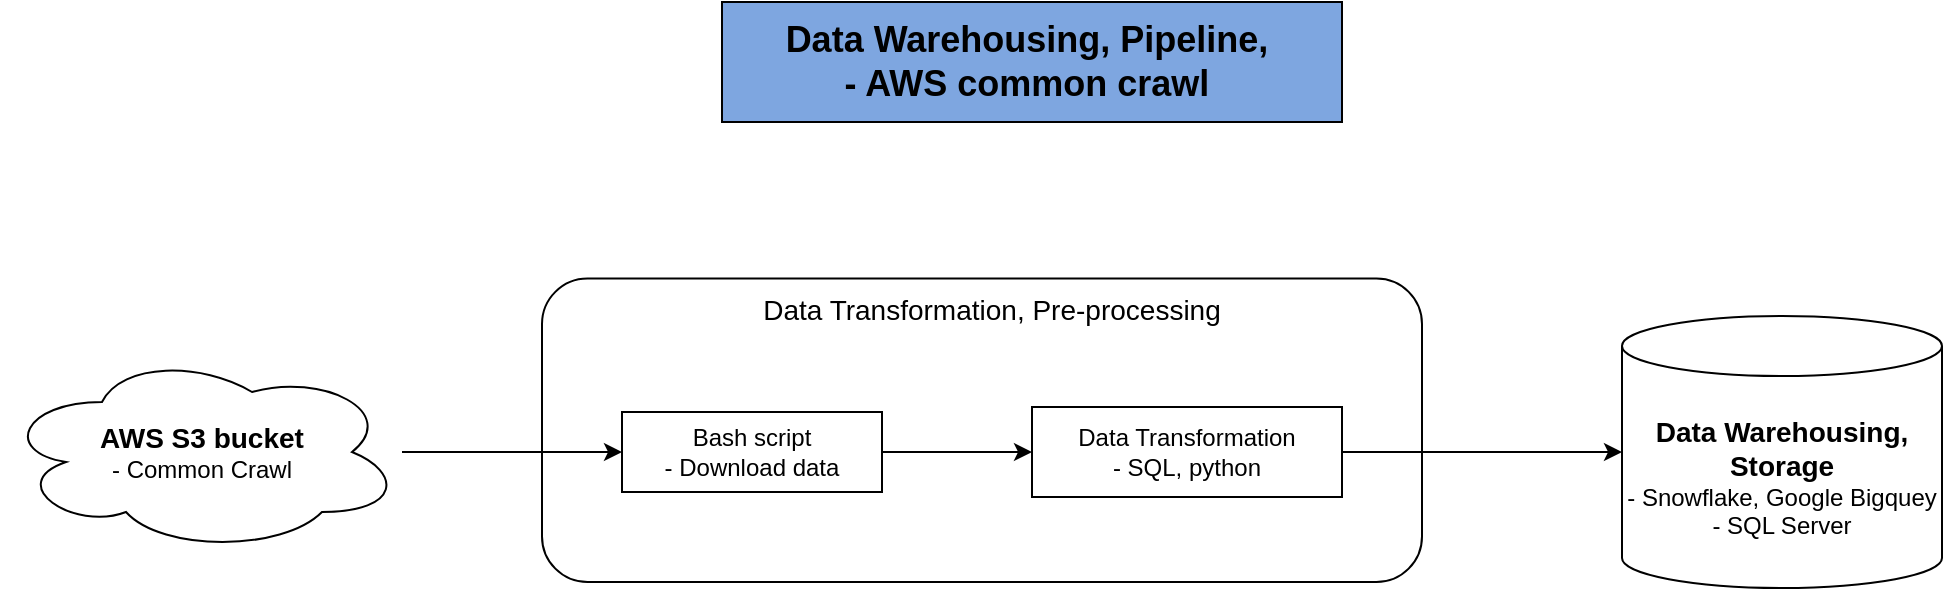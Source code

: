 <mxfile version="21.6.5" type="device">
  <diagram name="Page-1" id="lOu-u3-HYqbauGIMu6xS">
    <mxGraphModel dx="1955" dy="519" grid="1" gridSize="10" guides="1" tooltips="1" connect="1" arrows="1" fold="1" page="1" pageScale="1" pageWidth="850" pageHeight="1100" math="0" shadow="0">
      <root>
        <mxCell id="0" />
        <mxCell id="1" parent="0" />
        <mxCell id="ux6at8dUUoqEeNVLKQMM-10" value="" style="rounded=1;whiteSpace=wrap;html=1;" vertex="1" parent="1">
          <mxGeometry x="180" y="158.25" width="440" height="151.75" as="geometry" />
        </mxCell>
        <mxCell id="ux6at8dUUoqEeNVLKQMM-1" value="&lt;b&gt;&lt;font style=&quot;font-size: 18px;&quot;&gt;Data Warehousing, Pipeline,&amp;nbsp;&lt;br&gt;- AWS &lt;font style=&quot;&quot;&gt;common&lt;/font&gt; crawl&amp;nbsp;&lt;/font&gt;&lt;/b&gt;" style="rounded=0;whiteSpace=wrap;html=1;fillColor=#7EA6E0;" vertex="1" parent="1">
          <mxGeometry x="270" y="20" width="310" height="60" as="geometry" />
        </mxCell>
        <mxCell id="ux6at8dUUoqEeNVLKQMM-4" style="edgeStyle=orthogonalEdgeStyle;rounded=0;orthogonalLoop=1;jettySize=auto;html=1;entryX=0;entryY=0.5;entryDx=0;entryDy=0;" edge="1" parent="1" source="ux6at8dUUoqEeNVLKQMM-2" target="ux6at8dUUoqEeNVLKQMM-3">
          <mxGeometry relative="1" as="geometry" />
        </mxCell>
        <mxCell id="ux6at8dUUoqEeNVLKQMM-2" value="&lt;font style=&quot;font-size: 14px;&quot;&gt;&lt;b&gt;AWS S3 bucket&lt;/b&gt;&lt;/font&gt;&lt;br&gt;- Common Crawl" style="ellipse;shape=cloud;whiteSpace=wrap;html=1;" vertex="1" parent="1">
          <mxGeometry x="-90" y="195" width="200" height="100" as="geometry" />
        </mxCell>
        <mxCell id="ux6at8dUUoqEeNVLKQMM-6" style="edgeStyle=orthogonalEdgeStyle;rounded=0;orthogonalLoop=1;jettySize=auto;html=1;" edge="1" parent="1" source="ux6at8dUUoqEeNVLKQMM-3" target="ux6at8dUUoqEeNVLKQMM-5">
          <mxGeometry relative="1" as="geometry" />
        </mxCell>
        <mxCell id="ux6at8dUUoqEeNVLKQMM-3" value="Bash script&lt;br&gt;- Download data" style="rounded=0;whiteSpace=wrap;html=1;" vertex="1" parent="1">
          <mxGeometry x="220" y="225" width="130" height="40" as="geometry" />
        </mxCell>
        <mxCell id="ux6at8dUUoqEeNVLKQMM-8" style="edgeStyle=orthogonalEdgeStyle;rounded=0;orthogonalLoop=1;jettySize=auto;html=1;entryX=0;entryY=0.5;entryDx=0;entryDy=0;entryPerimeter=0;" edge="1" parent="1" source="ux6at8dUUoqEeNVLKQMM-5" target="ux6at8dUUoqEeNVLKQMM-7">
          <mxGeometry relative="1" as="geometry" />
        </mxCell>
        <mxCell id="ux6at8dUUoqEeNVLKQMM-5" value="Data Transformation&lt;br&gt;- SQL, python" style="rounded=0;whiteSpace=wrap;html=1;" vertex="1" parent="1">
          <mxGeometry x="425" y="222.5" width="155" height="45" as="geometry" />
        </mxCell>
        <mxCell id="ux6at8dUUoqEeNVLKQMM-7" value="&lt;font style=&quot;font-size: 14px;&quot;&gt;&lt;b&gt;Data Warehousing, Storage&lt;/b&gt;&lt;/font&gt;&lt;br&gt;- Snowflake, Google Bigquey&lt;br&gt;- SQL Server" style="shape=cylinder3;whiteSpace=wrap;html=1;boundedLbl=1;backgroundOutline=1;size=15;" vertex="1" parent="1">
          <mxGeometry x="720" y="177" width="160" height="136" as="geometry" />
        </mxCell>
        <mxCell id="ux6at8dUUoqEeNVLKQMM-11" value="&lt;font style=&quot;font-size: 14px;&quot;&gt;Data Transformation, Pre-processing&lt;/font&gt;" style="text;html=1;strokeColor=none;fillColor=none;align=center;verticalAlign=middle;whiteSpace=wrap;rounded=0;" vertex="1" parent="1">
          <mxGeometry x="280" y="158.25" width="250" height="32" as="geometry" />
        </mxCell>
      </root>
    </mxGraphModel>
  </diagram>
</mxfile>

